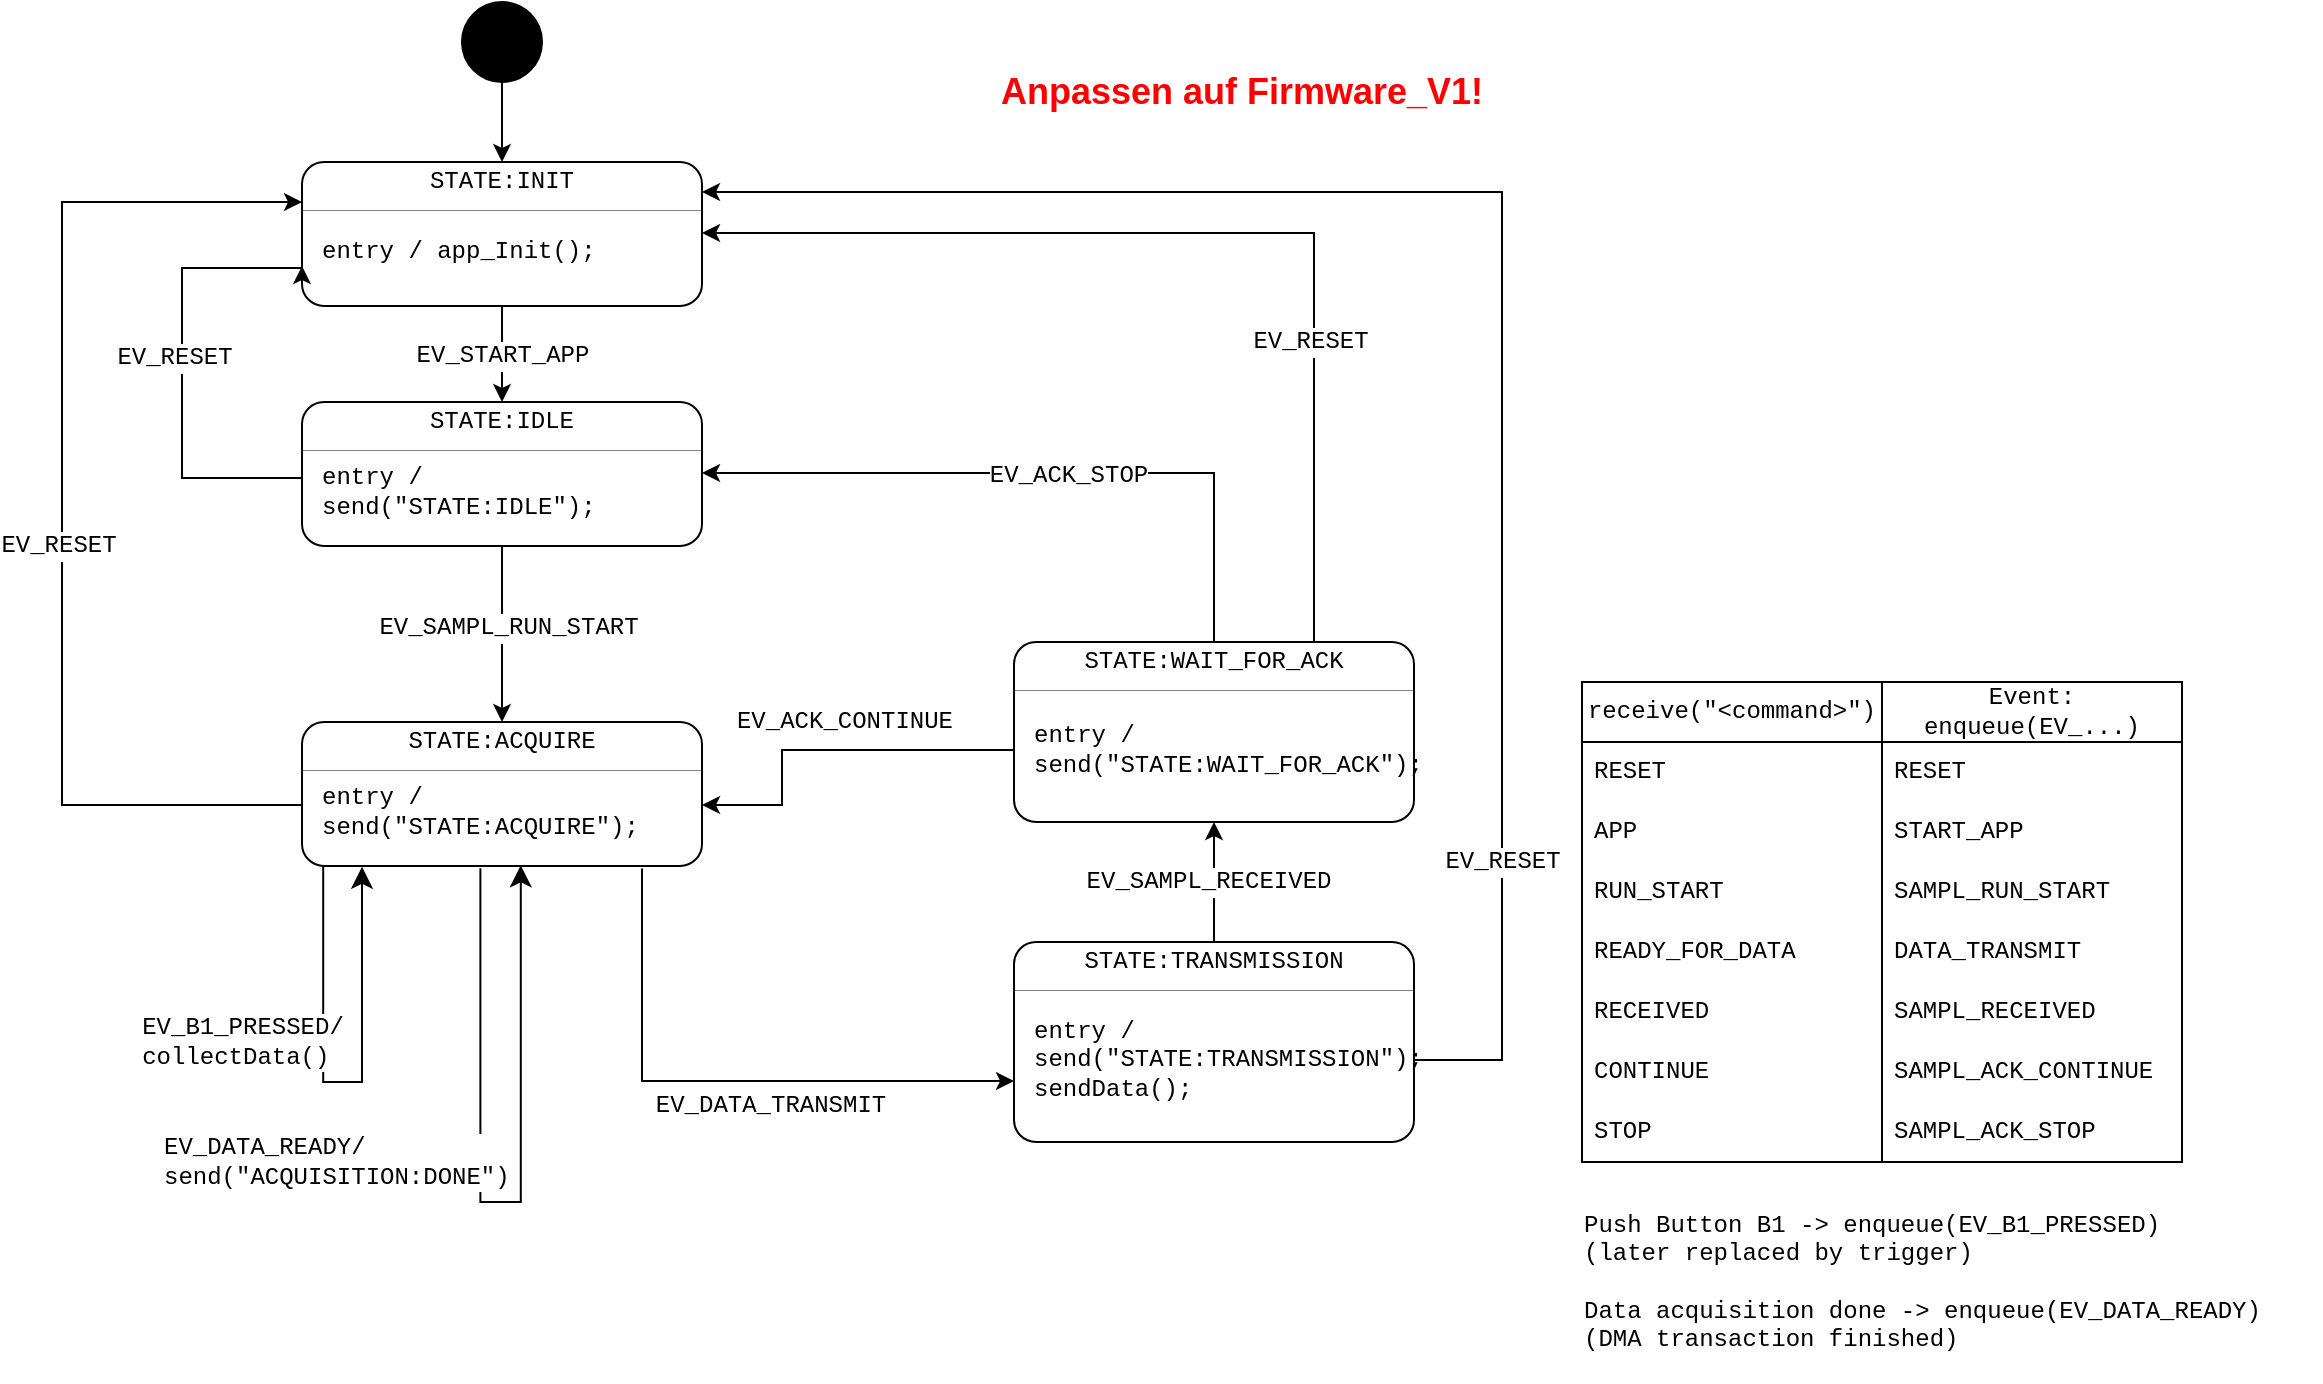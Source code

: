 <mxfile version="26.0.9">
  <diagram name="Page-1" id="58cdce13-f638-feb5-8d6f-7d28b1aa9fa0">
    <mxGraphModel dx="1050" dy="621" grid="1" gridSize="10" guides="1" tooltips="1" connect="1" arrows="1" fold="1" page="1" pageScale="1" pageWidth="1169" pageHeight="827" background="none" math="0" shadow="0">
      <root>
        <mxCell id="0" />
        <mxCell id="1" parent="0" />
        <mxCell id="4saKV65-ICvQNZAB8xLJ-20" value="" style="fontStyle=1;align=center;verticalAlign=middle;childLayout=stackLayout;horizontal=1;horizontalStack=0;resizeParent=1;resizeParentMax=0;resizeLast=0;marginBottom=0;rounded=1;absoluteArcSize=1;arcSize=22;fontFamily=Courier;" parent="1" vertex="1">
          <mxGeometry x="160" y="120" width="200" height="72" as="geometry" />
        </mxCell>
        <mxCell id="4saKV65-ICvQNZAB8xLJ-21" value="&lt;font&gt;STATE:INIT&lt;/font&gt;" style="html=1;align=center;spacing=0;verticalAlign=middle;strokeColor=none;fillColor=none;whiteSpace=wrap;fontFamily=Courier;" parent="4saKV65-ICvQNZAB8xLJ-20" vertex="1">
          <mxGeometry width="200" height="20" as="geometry" />
        </mxCell>
        <mxCell id="4saKV65-ICvQNZAB8xLJ-22" value="" style="line;strokeWidth=0.25;fillColor=none;align=left;verticalAlign=middle;spacingTop=-1;spacingLeft=3;spacingRight=3;rotatable=0;labelPosition=right;points=[];portConstraint=eastwest;fontFamily=Courier;" parent="4saKV65-ICvQNZAB8xLJ-20" vertex="1">
          <mxGeometry y="20" width="200" height="8" as="geometry" />
        </mxCell>
        <mxCell id="4saKV65-ICvQNZAB8xLJ-23" value="" style="html=1;align=left;spacing=0;spacingLeft=10;verticalAlign=middle;strokeColor=none;fillColor=none;whiteSpace=wrap;fontFamily=Courier;" parent="4saKV65-ICvQNZAB8xLJ-20" vertex="1">
          <mxGeometry y="28" width="200" height="10" as="geometry" />
        </mxCell>
        <mxCell id="4saKV65-ICvQNZAB8xLJ-24" value="entry / app_Init();" style="html=1;align=left;spacing=0;spacingLeft=10;verticalAlign=middle;strokeColor=none;fillColor=none;whiteSpace=wrap;fontFamily=Courier;" parent="4saKV65-ICvQNZAB8xLJ-20" vertex="1">
          <mxGeometry y="38" width="200" height="14" as="geometry" />
        </mxCell>
        <mxCell id="4saKV65-ICvQNZAB8xLJ-27" value="" style="html=1;align=left;spacing=0;spacingLeft=10;verticalAlign=middle;strokeColor=none;fillColor=none;whiteSpace=wrap;fontFamily=Courier;" parent="4saKV65-ICvQNZAB8xLJ-20" vertex="1">
          <mxGeometry y="52" width="200" height="20" as="geometry" />
        </mxCell>
        <mxCell id="4saKV65-ICvQNZAB8xLJ-43" style="edgeStyle=orthogonalEdgeStyle;rounded=0;orthogonalLoop=1;jettySize=auto;html=1;exitX=0.5;exitY=1;exitDx=0;exitDy=0;entryX=0.5;entryY=0;entryDx=0;entryDy=0;" parent="1" source="4saKV65-ICvQNZAB8xLJ-29" target="4saKV65-ICvQNZAB8xLJ-21" edge="1">
          <mxGeometry relative="1" as="geometry" />
        </mxCell>
        <mxCell id="4saKV65-ICvQNZAB8xLJ-29" value="" style="shape=ellipse;html=1;fillColor=strokeColor;fontSize=18;fontColor=#ffffff;" parent="1" vertex="1">
          <mxGeometry x="240" y="40" width="40" height="40" as="geometry" />
        </mxCell>
        <mxCell id="4saKV65-ICvQNZAB8xLJ-31" value="" style="fontStyle=1;align=center;verticalAlign=middle;childLayout=stackLayout;horizontal=1;horizontalStack=0;resizeParent=1;resizeParentMax=0;resizeLast=0;marginBottom=0;rounded=1;absoluteArcSize=1;arcSize=22;fontFamily=Courier;" parent="1" vertex="1">
          <mxGeometry x="160" y="240" width="200" height="72" as="geometry" />
        </mxCell>
        <mxCell id="4saKV65-ICvQNZAB8xLJ-32" value="&lt;font&gt;STATE:IDLE&lt;/font&gt;" style="html=1;align=center;spacing=0;verticalAlign=middle;strokeColor=none;fillColor=none;whiteSpace=wrap;fontFamily=Courier;" parent="4saKV65-ICvQNZAB8xLJ-31" vertex="1">
          <mxGeometry width="200" height="20" as="geometry" />
        </mxCell>
        <mxCell id="4saKV65-ICvQNZAB8xLJ-33" value="" style="line;strokeWidth=0.25;fillColor=none;align=left;verticalAlign=middle;spacingTop=-1;spacingLeft=3;spacingRight=3;rotatable=0;labelPosition=right;points=[];portConstraint=eastwest;fontFamily=Courier;" parent="4saKV65-ICvQNZAB8xLJ-31" vertex="1">
          <mxGeometry y="20" width="200" height="8" as="geometry" />
        </mxCell>
        <mxCell id="4saKV65-ICvQNZAB8xLJ-34" value="" style="html=1;align=left;spacing=0;spacingLeft=10;verticalAlign=middle;strokeColor=none;fillColor=none;whiteSpace=wrap;fontFamily=Courier;" parent="4saKV65-ICvQNZAB8xLJ-31" vertex="1">
          <mxGeometry y="28" width="200" height="10" as="geometry" />
        </mxCell>
        <mxCell id="4saKV65-ICvQNZAB8xLJ-35" value="entry / send(&quot;STATE:IDLE&quot;);" style="html=1;align=left;spacing=0;spacingLeft=10;verticalAlign=middle;strokeColor=none;fillColor=none;whiteSpace=wrap;fontFamily=Courier;" parent="4saKV65-ICvQNZAB8xLJ-31" vertex="1">
          <mxGeometry y="38" width="200" height="14" as="geometry" />
        </mxCell>
        <mxCell id="4saKV65-ICvQNZAB8xLJ-38" value="" style="html=1;align=left;spacing=0;spacingLeft=10;verticalAlign=middle;strokeColor=none;fillColor=none;whiteSpace=wrap;fontFamily=Courier;" parent="4saKV65-ICvQNZAB8xLJ-31" vertex="1">
          <mxGeometry y="52" width="200" height="20" as="geometry" />
        </mxCell>
        <mxCell id="4saKV65-ICvQNZAB8xLJ-39" style="edgeStyle=orthogonalEdgeStyle;rounded=0;orthogonalLoop=1;jettySize=auto;html=1;exitX=0.5;exitY=1;exitDx=0;exitDy=0;entryX=0.5;entryY=0;entryDx=0;entryDy=0;" parent="1" source="4saKV65-ICvQNZAB8xLJ-27" target="4saKV65-ICvQNZAB8xLJ-32" edge="1">
          <mxGeometry relative="1" as="geometry" />
        </mxCell>
        <mxCell id="4saKV65-ICvQNZAB8xLJ-40" value="&lt;font face=&quot;Courier&quot;&gt;&lt;span style=&quot;font-size: 12px;&quot;&gt;EV_START_APP&lt;/span&gt;&lt;/font&gt;" style="edgeLabel;html=1;align=center;verticalAlign=middle;resizable=0;points=[];" parent="4saKV65-ICvQNZAB8xLJ-39" vertex="1" connectable="0">
          <mxGeometry x="-0.12" y="6" relative="1" as="geometry">
            <mxPoint x="-6" y="4" as="offset" />
          </mxGeometry>
        </mxCell>
        <mxCell id="4saKV65-ICvQNZAB8xLJ-44" style="edgeStyle=orthogonalEdgeStyle;rounded=0;orthogonalLoop=1;jettySize=auto;html=1;exitX=0.5;exitY=1;exitDx=0;exitDy=0;entryX=0.5;entryY=0;entryDx=0;entryDy=0;" parent="1" source="4saKV65-ICvQNZAB8xLJ-38" target="4saKV65-ICvQNZAB8xLJ-50" edge="1">
          <mxGeometry relative="1" as="geometry">
            <mxPoint x="259.88" y="441.12" as="targetPoint" />
          </mxGeometry>
        </mxCell>
        <mxCell id="4saKV65-ICvQNZAB8xLJ-47" value="&lt;span style=&quot;font-family: Courier; font-size: 12px;&quot;&gt;EV_SAMPL_RUN_START&lt;/span&gt;" style="edgeLabel;html=1;align=center;verticalAlign=middle;resizable=0;points=[];" parent="4saKV65-ICvQNZAB8xLJ-44" vertex="1" connectable="0">
          <mxGeometry x="-0.076" y="3" relative="1" as="geometry">
            <mxPoint as="offset" />
          </mxGeometry>
        </mxCell>
        <mxCell id="4saKV65-ICvQNZAB8xLJ-49" value="" style="fontStyle=1;align=center;verticalAlign=middle;childLayout=stackLayout;horizontal=1;horizontalStack=0;resizeParent=1;resizeParentMax=0;resizeLast=0;marginBottom=0;rounded=1;absoluteArcSize=1;arcSize=22;fontFamily=Courier;" parent="1" vertex="1">
          <mxGeometry x="160" y="400" width="200" height="72" as="geometry" />
        </mxCell>
        <mxCell id="4saKV65-ICvQNZAB8xLJ-50" value="&lt;font&gt;STATE:ACQUIRE&lt;/font&gt;" style="html=1;align=center;spacing=0;verticalAlign=middle;strokeColor=none;fillColor=none;whiteSpace=wrap;fontFamily=Courier;" parent="4saKV65-ICvQNZAB8xLJ-49" vertex="1">
          <mxGeometry width="200" height="20" as="geometry" />
        </mxCell>
        <mxCell id="4saKV65-ICvQNZAB8xLJ-51" value="" style="line;strokeWidth=0.25;fillColor=none;align=left;verticalAlign=middle;spacingTop=-1;spacingLeft=3;spacingRight=3;rotatable=0;labelPosition=right;points=[];portConstraint=eastwest;fontFamily=Courier;" parent="4saKV65-ICvQNZAB8xLJ-49" vertex="1">
          <mxGeometry y="20" width="200" height="8" as="geometry" />
        </mxCell>
        <mxCell id="4saKV65-ICvQNZAB8xLJ-52" value="" style="html=1;align=left;spacing=0;spacingLeft=10;verticalAlign=middle;strokeColor=none;fillColor=none;whiteSpace=wrap;fontFamily=Courier;" parent="4saKV65-ICvQNZAB8xLJ-49" vertex="1">
          <mxGeometry y="28" width="200" height="10" as="geometry" />
        </mxCell>
        <mxCell id="4saKV65-ICvQNZAB8xLJ-53" value="entry / send(&quot;STATE:ACQUIRE&quot;);" style="html=1;align=left;spacing=0;spacingLeft=10;verticalAlign=middle;strokeColor=none;fillColor=none;whiteSpace=wrap;fontFamily=Courier;" parent="4saKV65-ICvQNZAB8xLJ-49" vertex="1">
          <mxGeometry y="38" width="200" height="14" as="geometry" />
        </mxCell>
        <mxCell id="4saKV65-ICvQNZAB8xLJ-56" value="" style="html=1;align=left;spacing=0;spacingLeft=10;verticalAlign=middle;strokeColor=none;fillColor=none;whiteSpace=wrap;fontFamily=Courier;" parent="4saKV65-ICvQNZAB8xLJ-49" vertex="1">
          <mxGeometry y="52" width="200" height="20" as="geometry" />
        </mxCell>
        <mxCell id="4saKV65-ICvQNZAB8xLJ-59" value="" style="edgeStyle=segmentEdgeStyle;endArrow=classic;html=1;curved=0;rounded=0;endSize=8;startSize=8;exitX=0.053;exitY=1.003;exitDx=0;exitDy=0;exitPerimeter=0;entryX=0.149;entryY=1.019;entryDx=0;entryDy=0;entryPerimeter=0;" parent="4saKV65-ICvQNZAB8xLJ-49" source="4saKV65-ICvQNZAB8xLJ-56" target="4saKV65-ICvQNZAB8xLJ-56" edge="1">
          <mxGeometry width="50" height="50" relative="1" as="geometry">
            <mxPoint x="10" y="90" as="sourcePoint" />
            <mxPoint x="60" y="90" as="targetPoint" />
            <Array as="points">
              <mxPoint x="11" y="180" />
              <mxPoint x="30" y="180" />
              <mxPoint x="30" y="72" />
            </Array>
          </mxGeometry>
        </mxCell>
        <mxCell id="4saKV65-ICvQNZAB8xLJ-189" value="&lt;font style=&quot;font-size: 12px;&quot; face=&quot;Courier&quot;&gt;EV_B1_PRESSED/&lt;br&gt;&lt;div style=&quot;text-align: left;&quot;&gt;&lt;span style=&quot;background-color: light-dark(#ffffff, var(--ge-dark-color, #121212)); color: light-dark(rgb(0, 0, 0), rgb(255, 255, 255));&quot;&gt;collectData()&lt;/span&gt;&lt;/div&gt;&lt;/font&gt;" style="edgeLabel;html=1;align=center;verticalAlign=middle;resizable=0;points=[];" parent="4saKV65-ICvQNZAB8xLJ-59" vertex="1" connectable="0">
          <mxGeometry x="0.019" y="-4" relative="1" as="geometry">
            <mxPoint x="-53" y="-24" as="offset" />
          </mxGeometry>
        </mxCell>
        <mxCell id="4saKV65-ICvQNZAB8xLJ-191" value="" style="edgeStyle=segmentEdgeStyle;endArrow=classic;html=1;curved=0;rounded=0;endSize=8;startSize=8;exitX=0.446;exitY=1.054;exitDx=0;exitDy=0;exitPerimeter=0;entryX=0.547;entryY=0.984;entryDx=0;entryDy=0;entryPerimeter=0;" parent="4saKV65-ICvQNZAB8xLJ-49" source="4saKV65-ICvQNZAB8xLJ-56" target="4saKV65-ICvQNZAB8xLJ-56" edge="1">
          <mxGeometry width="50" height="50" relative="1" as="geometry">
            <mxPoint x="90.5" y="100" as="sourcePoint" />
            <mxPoint x="110" y="80" as="targetPoint" />
            <Array as="points">
              <mxPoint x="89" y="240" />
              <mxPoint x="109" y="240" />
            </Array>
          </mxGeometry>
        </mxCell>
        <mxCell id="4saKV65-ICvQNZAB8xLJ-192" value="&lt;font face=&quot;Courier&quot; style=&quot;font-size: 12px;&quot;&gt;EV_DATA_READY/&lt;br&gt;&lt;div style=&quot;&quot;&gt;&lt;span style=&quot;background-color: light-dark(#ffffff, var(--ge-dark-color, #121212)); color: light-dark(rgb(0, 0, 0), rgb(255, 255, 255));&quot;&gt;send(&quot;ACQUISITION:DONE&quot;)&lt;/span&gt;&lt;/div&gt;&lt;/font&gt;" style="edgeLabel;html=1;align=left;verticalAlign=middle;resizable=0;points=[];" parent="4saKV65-ICvQNZAB8xLJ-191" vertex="1" connectable="0">
          <mxGeometry x="0.019" y="-4" relative="1" as="geometry">
            <mxPoint x="-174" y="-24" as="offset" />
          </mxGeometry>
        </mxCell>
        <mxCell id="4saKV65-ICvQNZAB8xLJ-187" value="" style="group" parent="1" vertex="1" connectable="0">
          <mxGeometry x="800" y="380" width="300" height="240" as="geometry" />
        </mxCell>
        <mxCell id="4saKV65-ICvQNZAB8xLJ-60" value="receive(&quot;&amp;lt;command&amp;gt;&quot;)" style="swimlane;fontStyle=0;childLayout=stackLayout;horizontal=1;startSize=30;horizontalStack=0;resizeParent=1;resizeParentMax=0;resizeLast=0;collapsible=1;marginBottom=0;whiteSpace=wrap;html=1;direction=east;fontFamily=Courier;" parent="4saKV65-ICvQNZAB8xLJ-187" vertex="1">
          <mxGeometry width="150" height="240" as="geometry" />
        </mxCell>
        <mxCell id="4saKV65-ICvQNZAB8xLJ-178" value="RESET" style="text;strokeColor=none;fillColor=none;align=left;verticalAlign=middle;spacingLeft=4;spacingRight=4;overflow=hidden;points=[[0,0.5],[1,0.5]];portConstraint=eastwest;rotatable=0;whiteSpace=wrap;html=1;fontFamily=Courier;" parent="4saKV65-ICvQNZAB8xLJ-60" vertex="1">
          <mxGeometry y="30" width="150" height="30" as="geometry" />
        </mxCell>
        <mxCell id="4saKV65-ICvQNZAB8xLJ-61" value="APP" style="text;strokeColor=none;fillColor=none;align=left;verticalAlign=middle;spacingLeft=4;spacingRight=4;overflow=hidden;points=[[0,0.5],[1,0.5]];portConstraint=eastwest;rotatable=0;whiteSpace=wrap;html=1;fontFamily=Courier;" parent="4saKV65-ICvQNZAB8xLJ-60" vertex="1">
          <mxGeometry y="60" width="150" height="30" as="geometry" />
        </mxCell>
        <mxCell id="4saKV65-ICvQNZAB8xLJ-62" value="RUN_START" style="text;strokeColor=none;fillColor=none;align=left;verticalAlign=middle;spacingLeft=4;spacingRight=4;overflow=hidden;points=[[0,0.5],[1,0.5]];portConstraint=eastwest;rotatable=0;whiteSpace=wrap;html=1;fontFamily=Courier;" parent="4saKV65-ICvQNZAB8xLJ-60" vertex="1">
          <mxGeometry y="90" width="150" height="30" as="geometry" />
        </mxCell>
        <mxCell id="4saKV65-ICvQNZAB8xLJ-63" value="READY_FOR_DATA" style="text;strokeColor=none;fillColor=none;align=left;verticalAlign=middle;spacingLeft=4;spacingRight=4;overflow=hidden;points=[[0,0.5],[1,0.5]];portConstraint=eastwest;rotatable=0;whiteSpace=wrap;html=1;fontFamily=Courier;" parent="4saKV65-ICvQNZAB8xLJ-60" vertex="1">
          <mxGeometry y="120" width="150" height="30" as="geometry" />
        </mxCell>
        <mxCell id="4saKV65-ICvQNZAB8xLJ-133" value="RECEIVED" style="text;strokeColor=none;fillColor=none;align=left;verticalAlign=middle;spacingLeft=4;spacingRight=4;overflow=hidden;points=[[0,0.5],[1,0.5]];portConstraint=eastwest;rotatable=0;whiteSpace=wrap;html=1;fontFamily=Courier;" parent="4saKV65-ICvQNZAB8xLJ-60" vertex="1">
          <mxGeometry y="150" width="150" height="30" as="geometry" />
        </mxCell>
        <mxCell id="4saKV65-ICvQNZAB8xLJ-176" value="CONTINUE" style="text;strokeColor=none;fillColor=none;align=left;verticalAlign=middle;spacingLeft=4;spacingRight=4;overflow=hidden;points=[[0,0.5],[1,0.5]];portConstraint=eastwest;rotatable=0;whiteSpace=wrap;html=1;fontFamily=Courier;" parent="4saKV65-ICvQNZAB8xLJ-60" vertex="1">
          <mxGeometry y="180" width="150" height="30" as="geometry" />
        </mxCell>
        <mxCell id="4saKV65-ICvQNZAB8xLJ-177" value="STOP" style="text;strokeColor=none;fillColor=none;align=left;verticalAlign=middle;spacingLeft=4;spacingRight=4;overflow=hidden;points=[[0,0.5],[1,0.5]];portConstraint=eastwest;rotatable=0;whiteSpace=wrap;html=1;fontFamily=Courier;" parent="4saKV65-ICvQNZAB8xLJ-60" vertex="1">
          <mxGeometry y="210" width="150" height="30" as="geometry" />
        </mxCell>
        <mxCell id="4saKV65-ICvQNZAB8xLJ-179" value="Event: enqueue(EV_...)" style="swimlane;fontStyle=0;childLayout=stackLayout;horizontal=1;startSize=30;horizontalStack=0;resizeParent=1;resizeParentMax=0;resizeLast=0;collapsible=1;marginBottom=0;whiteSpace=wrap;html=1;direction=east;fontFamily=Courier;" parent="4saKV65-ICvQNZAB8xLJ-187" vertex="1">
          <mxGeometry x="150" width="150" height="240" as="geometry" />
        </mxCell>
        <mxCell id="4saKV65-ICvQNZAB8xLJ-180" value="RESET" style="text;strokeColor=none;fillColor=none;align=left;verticalAlign=middle;spacingLeft=4;spacingRight=4;overflow=hidden;points=[[0,0.5],[1,0.5]];portConstraint=eastwest;rotatable=0;whiteSpace=wrap;html=1;fontFamily=Courier;" parent="4saKV65-ICvQNZAB8xLJ-179" vertex="1">
          <mxGeometry y="30" width="150" height="30" as="geometry" />
        </mxCell>
        <mxCell id="4saKV65-ICvQNZAB8xLJ-181" value="START_APP" style="text;strokeColor=none;fillColor=none;align=left;verticalAlign=middle;spacingLeft=4;spacingRight=4;overflow=hidden;points=[[0,0.5],[1,0.5]];portConstraint=eastwest;rotatable=0;whiteSpace=wrap;html=1;fontFamily=Courier;" parent="4saKV65-ICvQNZAB8xLJ-179" vertex="1">
          <mxGeometry y="60" width="150" height="30" as="geometry" />
        </mxCell>
        <mxCell id="4saKV65-ICvQNZAB8xLJ-182" value="SAMPL_RUN_START" style="text;strokeColor=none;fillColor=none;align=left;verticalAlign=middle;spacingLeft=4;spacingRight=4;overflow=hidden;points=[[0,0.5],[1,0.5]];portConstraint=eastwest;rotatable=0;whiteSpace=wrap;html=1;fontFamily=Courier;" parent="4saKV65-ICvQNZAB8xLJ-179" vertex="1">
          <mxGeometry y="90" width="150" height="30" as="geometry" />
        </mxCell>
        <mxCell id="4saKV65-ICvQNZAB8xLJ-183" value="DATA_TRANSMIT" style="text;strokeColor=none;fillColor=none;align=left;verticalAlign=middle;spacingLeft=4;spacingRight=4;overflow=hidden;points=[[0,0.5],[1,0.5]];portConstraint=eastwest;rotatable=0;whiteSpace=wrap;html=1;fontFamily=Courier;" parent="4saKV65-ICvQNZAB8xLJ-179" vertex="1">
          <mxGeometry y="120" width="150" height="30" as="geometry" />
        </mxCell>
        <mxCell id="4saKV65-ICvQNZAB8xLJ-184" value="SAMPL_RECEIVED" style="text;strokeColor=none;fillColor=none;align=left;verticalAlign=middle;spacingLeft=4;spacingRight=4;overflow=hidden;points=[[0,0.5],[1,0.5]];portConstraint=eastwest;rotatable=0;whiteSpace=wrap;html=1;fontFamily=Courier;" parent="4saKV65-ICvQNZAB8xLJ-179" vertex="1">
          <mxGeometry y="150" width="150" height="30" as="geometry" />
        </mxCell>
        <mxCell id="4saKV65-ICvQNZAB8xLJ-185" value="SAMPL_ACK_CONTINUE" style="text;strokeColor=none;fillColor=none;align=left;verticalAlign=middle;spacingLeft=4;spacingRight=4;overflow=hidden;points=[[0,0.5],[1,0.5]];portConstraint=eastwest;rotatable=0;whiteSpace=wrap;html=1;fontFamily=Courier;" parent="4saKV65-ICvQNZAB8xLJ-179" vertex="1">
          <mxGeometry y="180" width="150" height="30" as="geometry" />
        </mxCell>
        <mxCell id="4saKV65-ICvQNZAB8xLJ-186" value="SAMPL_ACK_STOP" style="text;strokeColor=none;fillColor=none;align=left;verticalAlign=middle;spacingLeft=4;spacingRight=4;overflow=hidden;points=[[0,0.5],[1,0.5]];portConstraint=eastwest;rotatable=0;whiteSpace=wrap;html=1;fontFamily=Courier;" parent="4saKV65-ICvQNZAB8xLJ-179" vertex="1">
          <mxGeometry y="210" width="150" height="30" as="geometry" />
        </mxCell>
        <mxCell id="4saKV65-ICvQNZAB8xLJ-188" value="Push Button B1 -&amp;gt; enqueue(EV_B1_PRESSED)&lt;br&gt;(later replaced by trigger)&amp;nbsp;&lt;div&gt;&lt;br&gt;&lt;/div&gt;&lt;div style=&quot;&quot;&gt;Data acquisition done -&amp;gt; enqueue(EV_DATA_READY)&lt;br&gt;(DMA transaction finished)&lt;/div&gt;" style="text;html=1;align=left;verticalAlign=middle;whiteSpace=wrap;rounded=0;fontFamily=Courier;" parent="1" vertex="1">
          <mxGeometry x="799" y="630" width="370" height="100" as="geometry" />
        </mxCell>
        <mxCell id="4saKV65-ICvQNZAB8xLJ-204" value="" style="fontStyle=1;align=center;verticalAlign=middle;childLayout=stackLayout;horizontal=1;horizontalStack=0;resizeParent=1;resizeParentMax=0;resizeLast=0;marginBottom=0;rounded=1;absoluteArcSize=1;arcSize=22;fontFamily=Courier;" parent="1" vertex="1">
          <mxGeometry x="516" y="510" width="200" height="100" as="geometry" />
        </mxCell>
        <mxCell id="4saKV65-ICvQNZAB8xLJ-205" value="&lt;font&gt;STATE:TRANSMISSION&lt;/font&gt;" style="html=1;align=center;spacing=0;verticalAlign=middle;strokeColor=none;fillColor=none;whiteSpace=wrap;fontFamily=Courier;" parent="4saKV65-ICvQNZAB8xLJ-204" vertex="1">
          <mxGeometry width="200" height="20" as="geometry" />
        </mxCell>
        <mxCell id="4saKV65-ICvQNZAB8xLJ-206" value="" style="line;strokeWidth=0.25;fillColor=none;align=left;verticalAlign=middle;spacingTop=-1;spacingLeft=3;spacingRight=3;rotatable=0;labelPosition=right;points=[];portConstraint=eastwest;fontFamily=Courier;" parent="4saKV65-ICvQNZAB8xLJ-204" vertex="1">
          <mxGeometry y="20" width="200" height="8" as="geometry" />
        </mxCell>
        <mxCell id="4saKV65-ICvQNZAB8xLJ-207" value="" style="html=1;align=left;spacing=0;spacingLeft=10;verticalAlign=middle;strokeColor=none;fillColor=none;whiteSpace=wrap;fontFamily=Courier;" parent="4saKV65-ICvQNZAB8xLJ-204" vertex="1">
          <mxGeometry y="28" width="200" height="10" as="geometry" />
        </mxCell>
        <mxCell id="4saKV65-ICvQNZAB8xLJ-208" value="entry /&lt;br&gt;send(&quot;STATE:TRANSMISSION&quot;);&lt;div&gt;sendData();&lt;/div&gt;" style="html=1;align=left;spacing=0;spacingLeft=10;verticalAlign=middle;strokeColor=none;fillColor=none;whiteSpace=wrap;fontFamily=Courier;" parent="4saKV65-ICvQNZAB8xLJ-204" vertex="1">
          <mxGeometry y="38" width="200" height="42" as="geometry" />
        </mxCell>
        <mxCell id="4saKV65-ICvQNZAB8xLJ-211" value="" style="html=1;align=left;spacing=0;spacingLeft=10;verticalAlign=middle;strokeColor=none;fillColor=none;whiteSpace=wrap;fontFamily=Courier;" parent="4saKV65-ICvQNZAB8xLJ-204" vertex="1">
          <mxGeometry y="80" width="200" height="20" as="geometry" />
        </mxCell>
        <mxCell id="4saKV65-ICvQNZAB8xLJ-213" value="" style="fontStyle=1;align=center;verticalAlign=middle;childLayout=stackLayout;horizontal=1;horizontalStack=0;resizeParent=1;resizeParentMax=0;resizeLast=0;marginBottom=0;rounded=1;absoluteArcSize=1;arcSize=22;fontFamily=Courier;" parent="1" vertex="1">
          <mxGeometry x="516" y="360" width="200" height="90" as="geometry" />
        </mxCell>
        <mxCell id="4saKV65-ICvQNZAB8xLJ-214" value="&lt;font&gt;STATE:WAIT_FOR_ACK&lt;/font&gt;" style="html=1;align=center;spacing=0;verticalAlign=middle;strokeColor=none;fillColor=none;whiteSpace=wrap;fontFamily=Courier;" parent="4saKV65-ICvQNZAB8xLJ-213" vertex="1">
          <mxGeometry width="200" height="20" as="geometry" />
        </mxCell>
        <mxCell id="4saKV65-ICvQNZAB8xLJ-215" value="" style="line;strokeWidth=0.25;fillColor=none;align=left;verticalAlign=middle;spacingTop=-1;spacingLeft=3;spacingRight=3;rotatable=0;labelPosition=right;points=[];portConstraint=eastwest;fontFamily=Courier;" parent="4saKV65-ICvQNZAB8xLJ-213" vertex="1">
          <mxGeometry y="20" width="200" height="8" as="geometry" />
        </mxCell>
        <mxCell id="4saKV65-ICvQNZAB8xLJ-216" value="" style="html=1;align=left;spacing=0;spacingLeft=10;verticalAlign=middle;strokeColor=none;fillColor=none;whiteSpace=wrap;fontFamily=Courier;" parent="4saKV65-ICvQNZAB8xLJ-213" vertex="1">
          <mxGeometry y="28" width="200" height="10" as="geometry" />
        </mxCell>
        <mxCell id="4saKV65-ICvQNZAB8xLJ-217" value="entry / send(&quot;STATE:&lt;span style=&quot;text-align: center;&quot;&gt;WAIT_FOR_ACK&lt;/span&gt;&quot;);" style="html=1;align=left;spacing=0;spacingLeft=10;verticalAlign=middle;strokeColor=none;fillColor=none;whiteSpace=wrap;fontFamily=Courier;" parent="4saKV65-ICvQNZAB8xLJ-213" vertex="1">
          <mxGeometry y="38" width="200" height="32" as="geometry" />
        </mxCell>
        <mxCell id="4saKV65-ICvQNZAB8xLJ-218" value="" style="html=1;align=left;spacing=0;spacingLeft=10;verticalAlign=middle;strokeColor=none;fillColor=none;whiteSpace=wrap;fontFamily=Courier;" parent="4saKV65-ICvQNZAB8xLJ-213" vertex="1">
          <mxGeometry y="70" width="200" height="20" as="geometry" />
        </mxCell>
        <mxCell id="4saKV65-ICvQNZAB8xLJ-219" style="edgeStyle=orthogonalEdgeStyle;rounded=0;orthogonalLoop=1;jettySize=auto;html=1;exitX=0.85;exitY=1.063;exitDx=0;exitDy=0;exitPerimeter=0;entryX=0;entryY=0.75;entryDx=0;entryDy=0;" parent="1" source="4saKV65-ICvQNZAB8xLJ-56" target="4saKV65-ICvQNZAB8xLJ-208" edge="1">
          <mxGeometry relative="1" as="geometry">
            <mxPoint x="320" y="472" as="sourcePoint" />
            <mxPoint x="410" y="548" as="targetPoint" />
            <Array as="points">
              <mxPoint x="330" y="580" />
            </Array>
          </mxGeometry>
        </mxCell>
        <mxCell id="4saKV65-ICvQNZAB8xLJ-221" value="&lt;span style=&quot;font-family: Courier; font-size: 12px;&quot;&gt;EV_DATA_TRANSMIT&lt;/span&gt;" style="edgeLabel;html=1;align=center;verticalAlign=middle;resizable=0;points=[];" parent="4saKV65-ICvQNZAB8xLJ-219" vertex="1" connectable="0">
          <mxGeometry x="0.194" y="-3" relative="1" as="geometry">
            <mxPoint x="-5" y="9" as="offset" />
          </mxGeometry>
        </mxCell>
        <mxCell id="4saKV65-ICvQNZAB8xLJ-222" style="edgeStyle=orthogonalEdgeStyle;rounded=0;orthogonalLoop=1;jettySize=auto;html=1;exitX=0.5;exitY=0;exitDx=0;exitDy=0;entryX=0.5;entryY=1;entryDx=0;entryDy=0;" parent="1" source="4saKV65-ICvQNZAB8xLJ-205" target="4saKV65-ICvQNZAB8xLJ-218" edge="1">
          <mxGeometry relative="1" as="geometry" />
        </mxCell>
        <mxCell id="4saKV65-ICvQNZAB8xLJ-223" value="&lt;span style=&quot;font-family: Courier; font-size: 12px;&quot;&gt;EV_SAMPL_RECEIVED&lt;/span&gt;" style="edgeLabel;html=1;align=center;verticalAlign=middle;resizable=0;points=[];" parent="4saKV65-ICvQNZAB8xLJ-222" vertex="1" connectable="0">
          <mxGeometry y="3" relative="1" as="geometry">
            <mxPoint as="offset" />
          </mxGeometry>
        </mxCell>
        <mxCell id="4saKV65-ICvQNZAB8xLJ-224" style="edgeStyle=orthogonalEdgeStyle;rounded=0;orthogonalLoop=1;jettySize=auto;html=1;exitX=0;exitY=0.5;exitDx=0;exitDy=0;entryX=1;entryY=0.25;entryDx=0;entryDy=0;" parent="1" source="4saKV65-ICvQNZAB8xLJ-217" target="4saKV65-ICvQNZAB8xLJ-53" edge="1">
          <mxGeometry relative="1" as="geometry">
            <Array as="points">
              <mxPoint x="400" y="414" />
              <mxPoint x="400" y="442" />
            </Array>
          </mxGeometry>
        </mxCell>
        <mxCell id="4saKV65-ICvQNZAB8xLJ-227" value="&lt;font style=&quot;font-size: 12px;&quot; face=&quot;Courier&quot;&gt;EV_ACK_CONTINUE&lt;/font&gt;" style="edgeLabel;html=1;align=center;verticalAlign=middle;resizable=0;points=[];" parent="4saKV65-ICvQNZAB8xLJ-224" vertex="1" connectable="0">
          <mxGeometry x="-0.491" y="1" relative="1" as="geometry">
            <mxPoint x="-39" y="-15" as="offset" />
          </mxGeometry>
        </mxCell>
        <mxCell id="4saKV65-ICvQNZAB8xLJ-225" style="edgeStyle=orthogonalEdgeStyle;rounded=0;orthogonalLoop=1;jettySize=auto;html=1;exitX=0.75;exitY=0;exitDx=0;exitDy=0;entryX=1;entryY=0.75;entryDx=0;entryDy=0;" parent="1" source="4saKV65-ICvQNZAB8xLJ-214" target="4saKV65-ICvQNZAB8xLJ-23" edge="1">
          <mxGeometry relative="1" as="geometry">
            <Array as="points">
              <mxPoint x="666" y="156" />
            </Array>
          </mxGeometry>
        </mxCell>
        <mxCell id="4saKV65-ICvQNZAB8xLJ-226" value="&lt;div&gt;&lt;span style=&quot;font-size: 12px; font-family: Courier; background-color: light-dark(#ffffff, var(--ge-dark-color, #121212)); color: light-dark(rgb(0, 0, 0), rgb(255, 255, 255));&quot;&gt;EV_RESET&lt;/span&gt;&lt;br&gt;&lt;/div&gt;" style="edgeLabel;html=1;align=center;verticalAlign=middle;resizable=0;points=[];" parent="4saKV65-ICvQNZAB8xLJ-225" vertex="1" connectable="0">
          <mxGeometry x="-0.412" y="2" relative="1" as="geometry">
            <mxPoint as="offset" />
          </mxGeometry>
        </mxCell>
        <mxCell id="4saKV65-ICvQNZAB8xLJ-229" style="edgeStyle=orthogonalEdgeStyle;rounded=0;orthogonalLoop=1;jettySize=auto;html=1;exitX=0;exitY=0;exitDx=0;exitDy=0;entryX=0;entryY=1;entryDx=0;entryDy=0;" parent="1" source="4saKV65-ICvQNZAB8xLJ-35" target="4saKV65-ICvQNZAB8xLJ-24" edge="1">
          <mxGeometry relative="1" as="geometry">
            <Array as="points">
              <mxPoint x="100" y="278" />
              <mxPoint x="100" y="173" />
            </Array>
          </mxGeometry>
        </mxCell>
        <mxCell id="4saKV65-ICvQNZAB8xLJ-231" value="&lt;span style=&quot;font-family: Courier; font-size: 12px;&quot;&gt;EV_RESET&lt;/span&gt;" style="edgeLabel;html=1;align=center;verticalAlign=middle;resizable=0;points=[];" parent="4saKV65-ICvQNZAB8xLJ-229" vertex="1" connectable="0">
          <mxGeometry x="0.06" y="4" relative="1" as="geometry">
            <mxPoint as="offset" />
          </mxGeometry>
        </mxCell>
        <mxCell id="4saKV65-ICvQNZAB8xLJ-230" style="edgeStyle=orthogonalEdgeStyle;rounded=0;orthogonalLoop=1;jettySize=auto;html=1;exitX=0;exitY=0.25;exitDx=0;exitDy=0;entryX=0;entryY=1;entryDx=0;entryDy=0;" parent="1" source="4saKV65-ICvQNZAB8xLJ-53" target="4saKV65-ICvQNZAB8xLJ-21" edge="1">
          <mxGeometry relative="1" as="geometry">
            <mxPoint x="140" y="160" as="targetPoint" />
            <Array as="points">
              <mxPoint x="40" y="442" />
              <mxPoint x="40" y="140" />
            </Array>
          </mxGeometry>
        </mxCell>
        <mxCell id="4saKV65-ICvQNZAB8xLJ-232" value="&lt;span style=&quot;font-family: Courier; font-size: 12px;&quot;&gt;EV_RESET&lt;/span&gt;" style="edgeLabel;html=1;align=center;verticalAlign=middle;resizable=0;points=[];" parent="4saKV65-ICvQNZAB8xLJ-230" vertex="1" connectable="0">
          <mxGeometry x="-0.079" y="2" relative="1" as="geometry">
            <mxPoint as="offset" />
          </mxGeometry>
        </mxCell>
        <mxCell id="7wRPEvu0veBE5B8yaZdl-1" style="edgeStyle=orthogonalEdgeStyle;rounded=0;orthogonalLoop=1;jettySize=auto;html=1;exitX=1;exitY=0.5;exitDx=0;exitDy=0;entryX=1;entryY=0.75;entryDx=0;entryDy=0;" parent="1" source="4saKV65-ICvQNZAB8xLJ-208" target="4saKV65-ICvQNZAB8xLJ-21" edge="1">
          <mxGeometry relative="1" as="geometry">
            <Array as="points">
              <mxPoint x="760" y="569" />
              <mxPoint x="760" y="135" />
            </Array>
          </mxGeometry>
        </mxCell>
        <mxCell id="7wRPEvu0veBE5B8yaZdl-2" value="&lt;span style=&quot;font-family: Courier; font-size: 12px;&quot;&gt;EV_RESET&lt;/span&gt;" style="edgeLabel;html=1;align=center;verticalAlign=middle;resizable=0;points=[];" parent="7wRPEvu0veBE5B8yaZdl-1" vertex="1" connectable="0">
          <mxGeometry x="-0.656" y="-3" relative="1" as="geometry">
            <mxPoint x="-3" y="8" as="offset" />
          </mxGeometry>
        </mxCell>
        <mxCell id="pFQ0c1Zjg71RroexLMMm-1" style="edgeStyle=orthogonalEdgeStyle;rounded=0;orthogonalLoop=1;jettySize=auto;html=1;exitX=0.5;exitY=0;exitDx=0;exitDy=0;entryX=1;entryY=0.75;entryDx=0;entryDy=0;" parent="1" source="4saKV65-ICvQNZAB8xLJ-214" target="4saKV65-ICvQNZAB8xLJ-34" edge="1">
          <mxGeometry relative="1" as="geometry" />
        </mxCell>
        <mxCell id="pFQ0c1Zjg71RroexLMMm-2" value="&lt;span style=&quot;font-family: Courier; font-size: 12px;&quot;&gt;EV_ACK_STOP&lt;/span&gt;" style="edgeLabel;html=1;align=center;verticalAlign=middle;resizable=0;points=[];" parent="pFQ0c1Zjg71RroexLMMm-1" vertex="1" connectable="0">
          <mxGeometry x="-0.074" y="1" relative="1" as="geometry">
            <mxPoint as="offset" />
          </mxGeometry>
        </mxCell>
        <mxCell id="TpTJpk5OW-fXQWGycD1k-1" value="&lt;font style=&quot;font-size: 18px; color: rgb(255, 0, 0);&quot;&gt;&lt;b style=&quot;&quot;&gt;Anpassen auf Firmware_V1!&lt;/b&gt;&lt;/font&gt;" style="text;html=1;align=center;verticalAlign=middle;whiteSpace=wrap;rounded=0;" vertex="1" parent="1">
          <mxGeometry x="490" y="70" width="280" height="30" as="geometry" />
        </mxCell>
      </root>
    </mxGraphModel>
  </diagram>
</mxfile>
